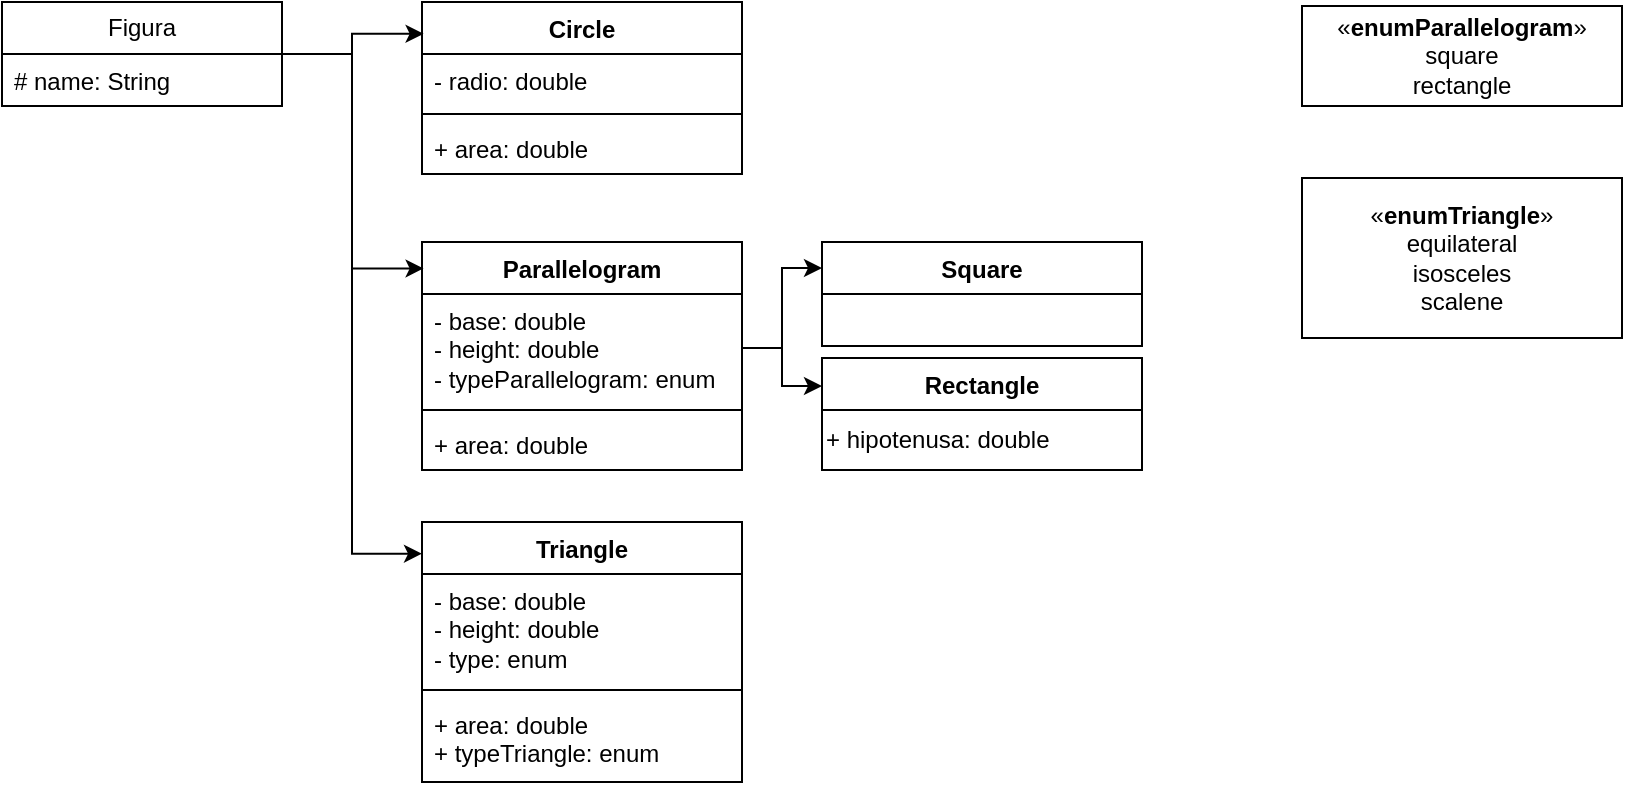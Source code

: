 <mxfile version="22.0.8" type="device">
  <diagram name="Page-1" id="csH8KrjJGsYcvIHJfsu-">
    <mxGraphModel dx="1259" dy="692" grid="1" gridSize="10" guides="1" tooltips="1" connect="1" arrows="1" fold="1" page="1" pageScale="1" pageWidth="850" pageHeight="1100" math="0" shadow="0">
      <root>
        <mxCell id="0" />
        <mxCell id="1" parent="0" />
        <mxCell id="mU2SaSNwN_DjmjeyhAGa-24" value="Figura" style="swimlane;fontStyle=0;childLayout=stackLayout;horizontal=1;startSize=26;fillColor=none;horizontalStack=0;resizeParent=1;resizeParentMax=0;resizeLast=0;collapsible=1;marginBottom=0;whiteSpace=wrap;html=1;" vertex="1" parent="1">
          <mxGeometry x="30" y="40" width="140" height="52" as="geometry" />
        </mxCell>
        <mxCell id="mU2SaSNwN_DjmjeyhAGa-25" value="# name: String" style="text;strokeColor=none;fillColor=none;align=left;verticalAlign=top;spacingLeft=4;spacingRight=4;overflow=hidden;rotatable=0;points=[[0,0.5],[1,0.5]];portConstraint=eastwest;whiteSpace=wrap;html=1;" vertex="1" parent="mU2SaSNwN_DjmjeyhAGa-24">
          <mxGeometry y="26" width="140" height="26" as="geometry" />
        </mxCell>
        <mxCell id="mU2SaSNwN_DjmjeyhAGa-28" value="Circle" style="swimlane;fontStyle=1;align=center;verticalAlign=top;childLayout=stackLayout;horizontal=1;startSize=26;horizontalStack=0;resizeParent=1;resizeParentMax=0;resizeLast=0;collapsible=1;marginBottom=0;whiteSpace=wrap;html=1;" vertex="1" parent="1">
          <mxGeometry x="240" y="40" width="160" height="86" as="geometry" />
        </mxCell>
        <mxCell id="mU2SaSNwN_DjmjeyhAGa-29" value="- radio: double" style="text;strokeColor=none;fillColor=none;align=left;verticalAlign=top;spacingLeft=4;spacingRight=4;overflow=hidden;rotatable=0;points=[[0,0.5],[1,0.5]];portConstraint=eastwest;whiteSpace=wrap;html=1;" vertex="1" parent="mU2SaSNwN_DjmjeyhAGa-28">
          <mxGeometry y="26" width="160" height="26" as="geometry" />
        </mxCell>
        <mxCell id="mU2SaSNwN_DjmjeyhAGa-30" value="" style="line;strokeWidth=1;fillColor=none;align=left;verticalAlign=middle;spacingTop=-1;spacingLeft=3;spacingRight=3;rotatable=0;labelPosition=right;points=[];portConstraint=eastwest;strokeColor=inherit;" vertex="1" parent="mU2SaSNwN_DjmjeyhAGa-28">
          <mxGeometry y="52" width="160" height="8" as="geometry" />
        </mxCell>
        <mxCell id="mU2SaSNwN_DjmjeyhAGa-31" value="+ area: double" style="text;strokeColor=none;fillColor=none;align=left;verticalAlign=top;spacingLeft=4;spacingRight=4;overflow=hidden;rotatable=0;points=[[0,0.5],[1,0.5]];portConstraint=eastwest;whiteSpace=wrap;html=1;" vertex="1" parent="mU2SaSNwN_DjmjeyhAGa-28">
          <mxGeometry y="60" width="160" height="26" as="geometry" />
        </mxCell>
        <mxCell id="mU2SaSNwN_DjmjeyhAGa-36" value="Square" style="swimlane;fontStyle=1;align=center;verticalAlign=top;childLayout=stackLayout;horizontal=1;startSize=26;horizontalStack=0;resizeParent=1;resizeParentMax=0;resizeLast=0;collapsible=1;marginBottom=0;whiteSpace=wrap;html=1;" vertex="1" parent="1">
          <mxGeometry x="440" y="160" width="160" height="52" as="geometry" />
        </mxCell>
        <mxCell id="mU2SaSNwN_DjmjeyhAGa-40" value="Parallelogram" style="swimlane;fontStyle=1;align=center;verticalAlign=top;childLayout=stackLayout;horizontal=1;startSize=26;horizontalStack=0;resizeParent=1;resizeParentMax=0;resizeLast=0;collapsible=1;marginBottom=0;whiteSpace=wrap;html=1;" vertex="1" parent="1">
          <mxGeometry x="240" y="160" width="160" height="114" as="geometry" />
        </mxCell>
        <mxCell id="mU2SaSNwN_DjmjeyhAGa-41" value="- base: double&lt;br&gt;- height: double&lt;br&gt;- typeParallelogram: enum" style="text;strokeColor=none;fillColor=none;align=left;verticalAlign=top;spacingLeft=4;spacingRight=4;overflow=hidden;rotatable=0;points=[[0,0.5],[1,0.5]];portConstraint=eastwest;whiteSpace=wrap;html=1;" vertex="1" parent="mU2SaSNwN_DjmjeyhAGa-40">
          <mxGeometry y="26" width="160" height="54" as="geometry" />
        </mxCell>
        <mxCell id="mU2SaSNwN_DjmjeyhAGa-42" value="" style="line;strokeWidth=1;fillColor=none;align=left;verticalAlign=middle;spacingTop=-1;spacingLeft=3;spacingRight=3;rotatable=0;labelPosition=right;points=[];portConstraint=eastwest;strokeColor=inherit;" vertex="1" parent="mU2SaSNwN_DjmjeyhAGa-40">
          <mxGeometry y="80" width="160" height="8" as="geometry" />
        </mxCell>
        <mxCell id="mU2SaSNwN_DjmjeyhAGa-43" value="+ area: double" style="text;strokeColor=none;fillColor=none;align=left;verticalAlign=top;spacingLeft=4;spacingRight=4;overflow=hidden;rotatable=0;points=[[0,0.5],[1,0.5]];portConstraint=eastwest;whiteSpace=wrap;html=1;" vertex="1" parent="mU2SaSNwN_DjmjeyhAGa-40">
          <mxGeometry y="88" width="160" height="26" as="geometry" />
        </mxCell>
        <mxCell id="mU2SaSNwN_DjmjeyhAGa-45" value="Rectangle" style="swimlane;fontStyle=1;align=center;verticalAlign=top;childLayout=stackLayout;horizontal=1;startSize=26;horizontalStack=0;resizeParent=1;resizeParentMax=0;resizeLast=0;collapsible=1;marginBottom=0;whiteSpace=wrap;html=1;" vertex="1" parent="1">
          <mxGeometry x="440" y="218" width="160" height="56" as="geometry" />
        </mxCell>
        <mxCell id="mU2SaSNwN_DjmjeyhAGa-54" value="+ hipotenusa: double" style="text;html=1;align=left;verticalAlign=middle;resizable=0;points=[];autosize=1;strokeColor=none;fillColor=none;" vertex="1" parent="mU2SaSNwN_DjmjeyhAGa-45">
          <mxGeometry y="26" width="160" height="30" as="geometry" />
        </mxCell>
        <mxCell id="mU2SaSNwN_DjmjeyhAGa-50" value="Triangle" style="swimlane;fontStyle=1;align=center;verticalAlign=top;childLayout=stackLayout;horizontal=1;startSize=26;horizontalStack=0;resizeParent=1;resizeParentMax=0;resizeLast=0;collapsible=1;marginBottom=0;whiteSpace=wrap;html=1;" vertex="1" parent="1">
          <mxGeometry x="240" y="300" width="160" height="130" as="geometry" />
        </mxCell>
        <mxCell id="mU2SaSNwN_DjmjeyhAGa-51" value="- base: double&lt;br&gt;- height: double&lt;br&gt;- type: enum" style="text;strokeColor=none;fillColor=none;align=left;verticalAlign=top;spacingLeft=4;spacingRight=4;overflow=hidden;rotatable=0;points=[[0,0.5],[1,0.5]];portConstraint=eastwest;whiteSpace=wrap;html=1;" vertex="1" parent="mU2SaSNwN_DjmjeyhAGa-50">
          <mxGeometry y="26" width="160" height="54" as="geometry" />
        </mxCell>
        <mxCell id="mU2SaSNwN_DjmjeyhAGa-52" value="" style="line;strokeWidth=1;fillColor=none;align=left;verticalAlign=middle;spacingTop=-1;spacingLeft=3;spacingRight=3;rotatable=0;labelPosition=right;points=[];portConstraint=eastwest;strokeColor=inherit;" vertex="1" parent="mU2SaSNwN_DjmjeyhAGa-50">
          <mxGeometry y="80" width="160" height="8" as="geometry" />
        </mxCell>
        <mxCell id="mU2SaSNwN_DjmjeyhAGa-53" value="+ area: double&lt;br&gt;+ typeTriangle: enum" style="text;strokeColor=none;fillColor=none;align=left;verticalAlign=top;spacingLeft=4;spacingRight=4;overflow=hidden;rotatable=0;points=[[0,0.5],[1,0.5]];portConstraint=eastwest;whiteSpace=wrap;html=1;" vertex="1" parent="mU2SaSNwN_DjmjeyhAGa-50">
          <mxGeometry y="88" width="160" height="42" as="geometry" />
        </mxCell>
        <mxCell id="mU2SaSNwN_DjmjeyhAGa-55" value="«&lt;b&gt;enumParallelogram&lt;/b&gt;»&lt;br&gt;square&lt;br&gt;rectangle" style="html=1;whiteSpace=wrap;" vertex="1" parent="1">
          <mxGeometry x="680" y="42" width="160" height="50" as="geometry" />
        </mxCell>
        <mxCell id="mU2SaSNwN_DjmjeyhAGa-56" value="«&lt;b&gt;enumTriangle&lt;/b&gt;»&lt;br&gt;equilateral&lt;br&gt;isosceles&lt;br&gt;scalene" style="html=1;whiteSpace=wrap;" vertex="1" parent="1">
          <mxGeometry x="680" y="128" width="160" height="80" as="geometry" />
        </mxCell>
        <mxCell id="mU2SaSNwN_DjmjeyhAGa-61" style="edgeStyle=orthogonalEdgeStyle;rounded=0;orthogonalLoop=1;jettySize=auto;html=1;exitX=1;exitY=0.5;exitDx=0;exitDy=0;entryX=0.005;entryY=0.185;entryDx=0;entryDy=0;entryPerimeter=0;" edge="1" parent="1" source="mU2SaSNwN_DjmjeyhAGa-24" target="mU2SaSNwN_DjmjeyhAGa-28">
          <mxGeometry relative="1" as="geometry" />
        </mxCell>
        <mxCell id="mU2SaSNwN_DjmjeyhAGa-62" style="edgeStyle=orthogonalEdgeStyle;rounded=0;orthogonalLoop=1;jettySize=auto;html=1;exitX=1;exitY=0.5;exitDx=0;exitDy=0;entryX=0.005;entryY=0.116;entryDx=0;entryDy=0;entryPerimeter=0;" edge="1" parent="1" source="mU2SaSNwN_DjmjeyhAGa-24" target="mU2SaSNwN_DjmjeyhAGa-40">
          <mxGeometry relative="1" as="geometry" />
        </mxCell>
        <mxCell id="mU2SaSNwN_DjmjeyhAGa-63" style="edgeStyle=orthogonalEdgeStyle;rounded=0;orthogonalLoop=1;jettySize=auto;html=1;exitX=1;exitY=0.5;exitDx=0;exitDy=0;entryX=0;entryY=0.122;entryDx=0;entryDy=0;entryPerimeter=0;" edge="1" parent="1" source="mU2SaSNwN_DjmjeyhAGa-24" target="mU2SaSNwN_DjmjeyhAGa-50">
          <mxGeometry relative="1" as="geometry" />
        </mxCell>
        <mxCell id="mU2SaSNwN_DjmjeyhAGa-64" style="edgeStyle=orthogonalEdgeStyle;rounded=0;orthogonalLoop=1;jettySize=auto;html=1;exitX=1;exitY=0.5;exitDx=0;exitDy=0;entryX=0;entryY=0.25;entryDx=0;entryDy=0;" edge="1" parent="1" source="mU2SaSNwN_DjmjeyhAGa-41" target="mU2SaSNwN_DjmjeyhAGa-36">
          <mxGeometry relative="1" as="geometry" />
        </mxCell>
        <mxCell id="mU2SaSNwN_DjmjeyhAGa-65" style="edgeStyle=orthogonalEdgeStyle;rounded=0;orthogonalLoop=1;jettySize=auto;html=1;exitX=1;exitY=0.5;exitDx=0;exitDy=0;entryX=0;entryY=0.25;entryDx=0;entryDy=0;" edge="1" parent="1" source="mU2SaSNwN_DjmjeyhAGa-41" target="mU2SaSNwN_DjmjeyhAGa-45">
          <mxGeometry relative="1" as="geometry" />
        </mxCell>
      </root>
    </mxGraphModel>
  </diagram>
</mxfile>

